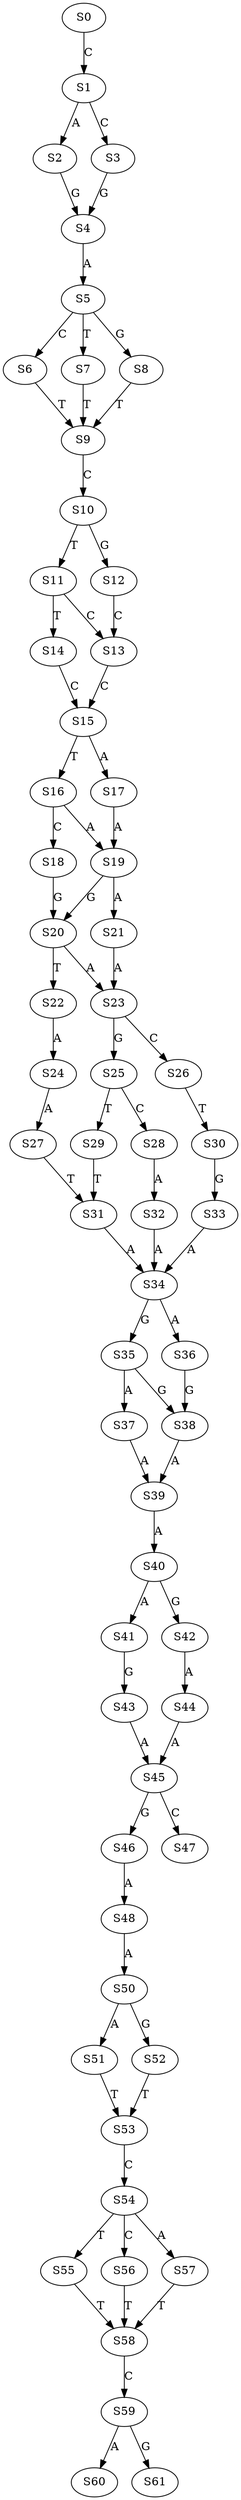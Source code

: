 strict digraph  {
	S0 -> S1 [ label = C ];
	S1 -> S2 [ label = A ];
	S1 -> S3 [ label = C ];
	S2 -> S4 [ label = G ];
	S3 -> S4 [ label = G ];
	S4 -> S5 [ label = A ];
	S5 -> S6 [ label = C ];
	S5 -> S7 [ label = T ];
	S5 -> S8 [ label = G ];
	S6 -> S9 [ label = T ];
	S7 -> S9 [ label = T ];
	S8 -> S9 [ label = T ];
	S9 -> S10 [ label = C ];
	S10 -> S11 [ label = T ];
	S10 -> S12 [ label = G ];
	S11 -> S13 [ label = C ];
	S11 -> S14 [ label = T ];
	S12 -> S13 [ label = C ];
	S13 -> S15 [ label = C ];
	S14 -> S15 [ label = C ];
	S15 -> S16 [ label = T ];
	S15 -> S17 [ label = A ];
	S16 -> S18 [ label = C ];
	S16 -> S19 [ label = A ];
	S17 -> S19 [ label = A ];
	S18 -> S20 [ label = G ];
	S19 -> S20 [ label = G ];
	S19 -> S21 [ label = A ];
	S20 -> S22 [ label = T ];
	S20 -> S23 [ label = A ];
	S21 -> S23 [ label = A ];
	S22 -> S24 [ label = A ];
	S23 -> S25 [ label = G ];
	S23 -> S26 [ label = C ];
	S24 -> S27 [ label = A ];
	S25 -> S28 [ label = C ];
	S25 -> S29 [ label = T ];
	S26 -> S30 [ label = T ];
	S27 -> S31 [ label = T ];
	S28 -> S32 [ label = A ];
	S29 -> S31 [ label = T ];
	S30 -> S33 [ label = G ];
	S31 -> S34 [ label = A ];
	S32 -> S34 [ label = A ];
	S33 -> S34 [ label = A ];
	S34 -> S35 [ label = G ];
	S34 -> S36 [ label = A ];
	S35 -> S37 [ label = A ];
	S35 -> S38 [ label = G ];
	S36 -> S38 [ label = G ];
	S37 -> S39 [ label = A ];
	S38 -> S39 [ label = A ];
	S39 -> S40 [ label = A ];
	S40 -> S41 [ label = A ];
	S40 -> S42 [ label = G ];
	S41 -> S43 [ label = G ];
	S42 -> S44 [ label = A ];
	S43 -> S45 [ label = A ];
	S44 -> S45 [ label = A ];
	S45 -> S46 [ label = G ];
	S45 -> S47 [ label = C ];
	S46 -> S48 [ label = A ];
	S48 -> S50 [ label = A ];
	S50 -> S51 [ label = A ];
	S50 -> S52 [ label = G ];
	S51 -> S53 [ label = T ];
	S52 -> S53 [ label = T ];
	S53 -> S54 [ label = C ];
	S54 -> S55 [ label = T ];
	S54 -> S56 [ label = C ];
	S54 -> S57 [ label = A ];
	S55 -> S58 [ label = T ];
	S56 -> S58 [ label = T ];
	S57 -> S58 [ label = T ];
	S58 -> S59 [ label = C ];
	S59 -> S60 [ label = A ];
	S59 -> S61 [ label = G ];
}
